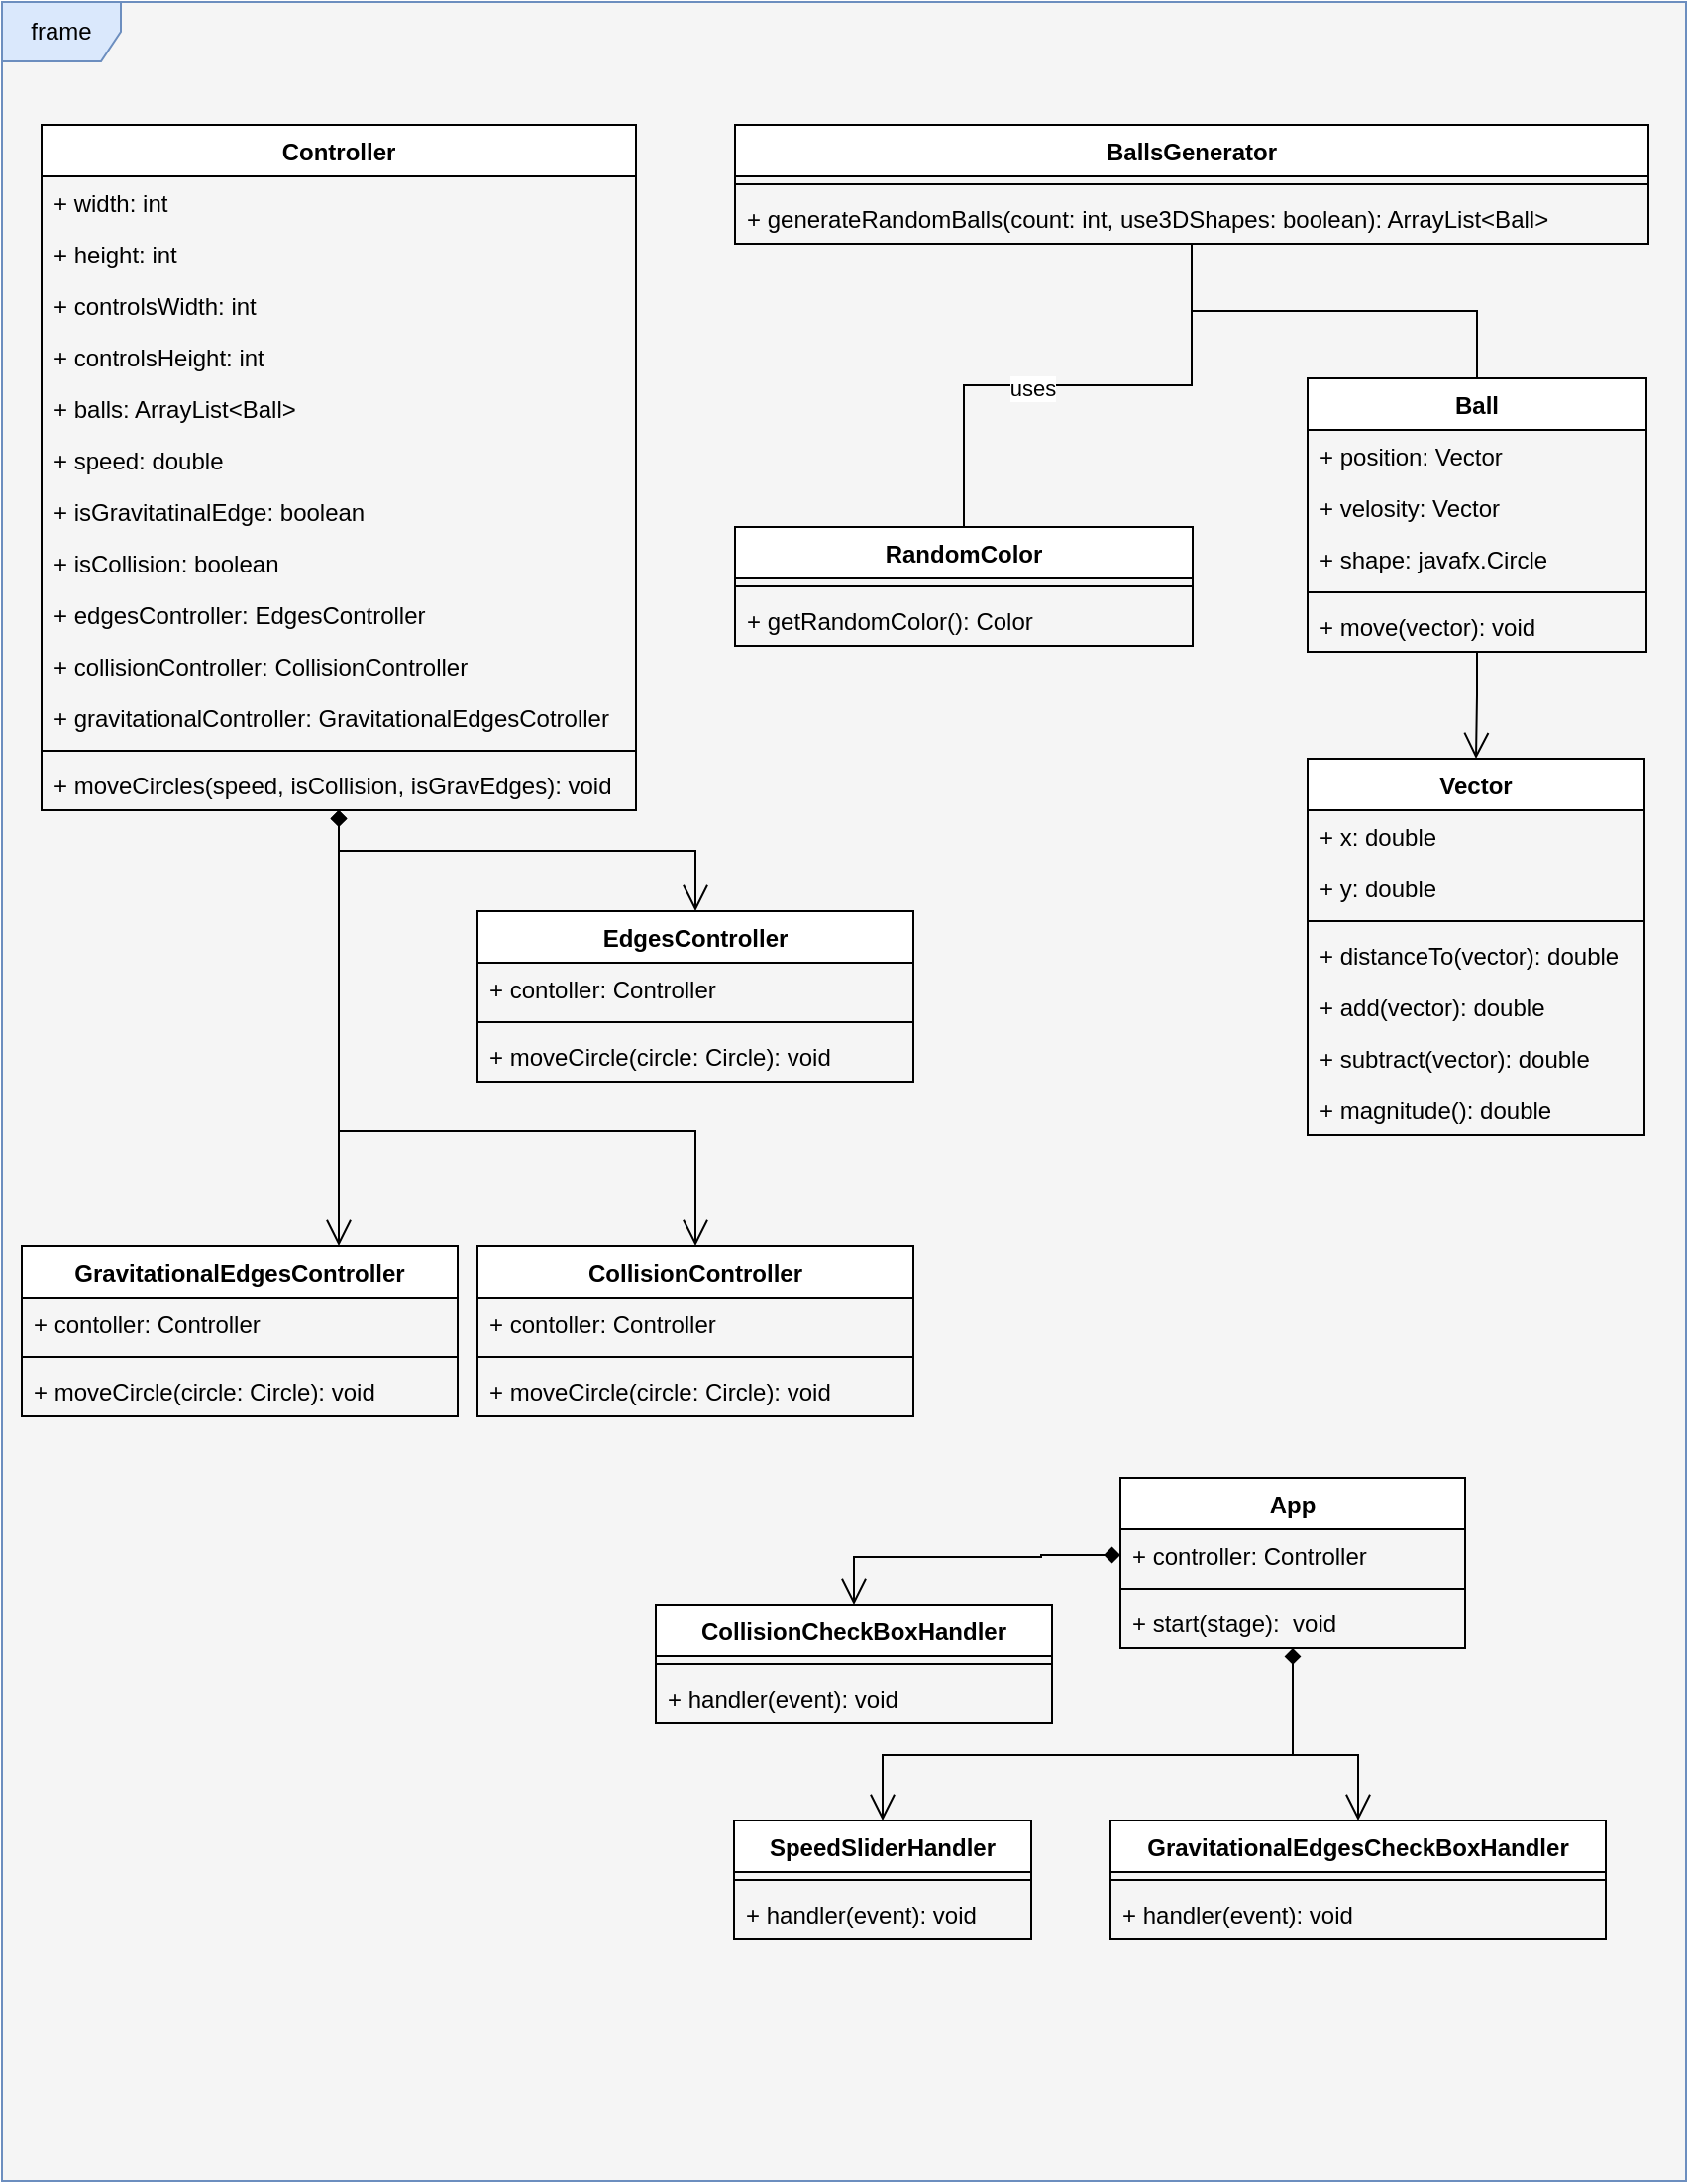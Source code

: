 <mxfile version="17.4.2" type="device"><diagram name="Page-1" id="c4acf3e9-155e-7222-9cf6-157b1a14988f"><mxGraphModel dx="454" dy="1334" grid="1" gridSize="10" guides="1" tooltips="1" connect="1" arrows="1" fold="1" page="1" pageScale="1" pageWidth="850" pageHeight="1100" background="none" math="0" shadow="0"><root><mxCell id="0"/><mxCell id="1" parent="0"/><mxCell id="MkkHbIbtZPsyX0jsNimQ-1" value="frame" style="shape=umlFrame;whiteSpace=wrap;html=1;fillColor=#dae8fc;strokeColor=#6c8ebf;gradientColor=none;swimlaneFillColor=#F5F5F5;" vertex="1" parent="1"><mxGeometry x="850" width="850" height="1100" as="geometry"/></mxCell><mxCell id="DdgkNgBErphizZi1HNVz-127" style="edgeStyle=orthogonalEdgeStyle;rounded=0;orthogonalLoop=1;jettySize=auto;html=1;startArrow=diamond;startFill=1;endArrow=open;endFill=0;startSize=6;endSize=11;" parent="1" source="DdgkNgBErphizZi1HNVz-15" target="DdgkNgBErphizZi1HNVz-35" edge="1"><mxGeometry relative="1" as="geometry"/></mxCell><mxCell id="DdgkNgBErphizZi1HNVz-128" style="edgeStyle=orthogonalEdgeStyle;rounded=0;orthogonalLoop=1;jettySize=auto;html=1;startArrow=diamond;startFill=1;endArrow=open;endFill=0;startSize=6;endSize=11;" parent="1" source="DdgkNgBErphizZi1HNVz-15" target="DdgkNgBErphizZi1HNVz-39" edge="1"><mxGeometry relative="1" as="geometry"><Array as="points"><mxPoint x="1013" y="360"/><mxPoint x="970" y="360"/></Array></mxGeometry></mxCell><mxCell id="DdgkNgBErphizZi1HNVz-130" style="edgeStyle=orthogonalEdgeStyle;rounded=0;orthogonalLoop=1;jettySize=auto;html=1;startArrow=diamond;startFill=1;endArrow=open;endFill=0;startSize=6;endSize=11;" parent="1" source="DdgkNgBErphizZi1HNVz-15" target="DdgkNgBErphizZi1HNVz-43" edge="1"><mxGeometry relative="1" as="geometry"><Array as="points"><mxPoint x="1020" y="570"/><mxPoint x="1200" y="570"/></Array></mxGeometry></mxCell><mxCell id="DdgkNgBErphizZi1HNVz-15" value="Controller" style="swimlane;fontStyle=1;align=center;verticalAlign=top;childLayout=stackLayout;horizontal=1;startSize=26;horizontalStack=0;resizeParent=1;resizeParentMax=0;resizeLast=0;collapsible=1;marginBottom=0;shadow=0;" parent="1" vertex="1"><mxGeometry x="870" y="62" width="300" height="346" as="geometry"/></mxCell><mxCell id="DdgkNgBErphizZi1HNVz-16" value="+ width: int" style="text;strokeColor=none;fillColor=none;align=left;verticalAlign=top;spacingLeft=4;spacingRight=4;overflow=hidden;rotatable=0;points=[[0,0.5],[1,0.5]];portConstraint=eastwest;shadow=0;" parent="DdgkNgBErphizZi1HNVz-15" vertex="1"><mxGeometry y="26" width="300" height="26" as="geometry"/></mxCell><mxCell id="DdgkNgBErphizZi1HNVz-55" value="+ height: int" style="text;strokeColor=none;fillColor=none;align=left;verticalAlign=top;spacingLeft=4;spacingRight=4;overflow=hidden;rotatable=0;points=[[0,0.5],[1,0.5]];portConstraint=eastwest;shadow=0;" parent="DdgkNgBErphizZi1HNVz-15" vertex="1"><mxGeometry y="52" width="300" height="26" as="geometry"/></mxCell><mxCell id="DdgkNgBErphizZi1HNVz-56" value="+ controlsWidth: int" style="text;strokeColor=none;fillColor=none;align=left;verticalAlign=top;spacingLeft=4;spacingRight=4;overflow=hidden;rotatable=0;points=[[0,0.5],[1,0.5]];portConstraint=eastwest;shadow=0;" parent="DdgkNgBErphizZi1HNVz-15" vertex="1"><mxGeometry y="78" width="300" height="26" as="geometry"/></mxCell><mxCell id="DdgkNgBErphizZi1HNVz-57" value="+ controlsHeight: int" style="text;strokeColor=none;fillColor=none;align=left;verticalAlign=top;spacingLeft=4;spacingRight=4;overflow=hidden;rotatable=0;points=[[0,0.5],[1,0.5]];portConstraint=eastwest;shadow=0;" parent="DdgkNgBErphizZi1HNVz-15" vertex="1"><mxGeometry y="104" width="300" height="26" as="geometry"/></mxCell><mxCell id="DdgkNgBErphizZi1HNVz-58" value="+ balls: ArrayList&lt;Ball&gt;" style="text;strokeColor=none;fillColor=none;align=left;verticalAlign=top;spacingLeft=4;spacingRight=4;overflow=hidden;rotatable=0;points=[[0,0.5],[1,0.5]];portConstraint=eastwest;shadow=0;" parent="DdgkNgBErphizZi1HNVz-15" vertex="1"><mxGeometry y="130" width="300" height="26" as="geometry"/></mxCell><mxCell id="DdgkNgBErphizZi1HNVz-20" value="+ speed: double" style="text;strokeColor=none;fillColor=none;align=left;verticalAlign=top;spacingLeft=4;spacingRight=4;overflow=hidden;rotatable=0;points=[[0,0.5],[1,0.5]];portConstraint=eastwest;shadow=0;" parent="DdgkNgBErphizZi1HNVz-15" vertex="1"><mxGeometry y="156" width="300" height="26" as="geometry"/></mxCell><mxCell id="DdgkNgBErphizZi1HNVz-51" value="+ isGravitatinalEdge: boolean" style="text;strokeColor=none;fillColor=none;align=left;verticalAlign=top;spacingLeft=4;spacingRight=4;overflow=hidden;rotatable=0;points=[[0,0.5],[1,0.5]];portConstraint=eastwest;shadow=0;" parent="DdgkNgBErphizZi1HNVz-15" vertex="1"><mxGeometry y="182" width="300" height="26" as="geometry"/></mxCell><mxCell id="DdgkNgBErphizZi1HNVz-49" value="+ isCollision: boolean" style="text;strokeColor=none;fillColor=none;align=left;verticalAlign=top;spacingLeft=4;spacingRight=4;overflow=hidden;rotatable=0;points=[[0,0.5],[1,0.5]];portConstraint=eastwest;shadow=0;" parent="DdgkNgBErphizZi1HNVz-15" vertex="1"><mxGeometry y="208" width="300" height="26" as="geometry"/></mxCell><mxCell id="DdgkNgBErphizZi1HNVz-76" value="+ edgesController: EdgesController" style="text;strokeColor=none;fillColor=none;align=left;verticalAlign=top;spacingLeft=4;spacingRight=4;overflow=hidden;rotatable=0;points=[[0,0.5],[1,0.5]];portConstraint=eastwest;shadow=0;" parent="DdgkNgBErphizZi1HNVz-15" vertex="1"><mxGeometry y="234" width="300" height="26" as="geometry"/></mxCell><mxCell id="DdgkNgBErphizZi1HNVz-78" value="+ collisionController: CollisionController" style="text;strokeColor=none;fillColor=none;align=left;verticalAlign=top;spacingLeft=4;spacingRight=4;overflow=hidden;rotatable=0;points=[[0,0.5],[1,0.5]];portConstraint=eastwest;shadow=0;" parent="DdgkNgBErphizZi1HNVz-15" vertex="1"><mxGeometry y="260" width="300" height="26" as="geometry"/></mxCell><mxCell id="DdgkNgBErphizZi1HNVz-77" value="+ gravitationalController: GravitationalEdgesCotroller" style="text;strokeColor=none;fillColor=none;align=left;verticalAlign=top;spacingLeft=4;spacingRight=4;overflow=hidden;rotatable=0;points=[[0,0.5],[1,0.5]];portConstraint=eastwest;shadow=0;" parent="DdgkNgBErphizZi1HNVz-15" vertex="1"><mxGeometry y="286" width="300" height="26" as="geometry"/></mxCell><mxCell id="DdgkNgBErphizZi1HNVz-17" value="" style="line;strokeWidth=1;fillColor=none;align=left;verticalAlign=middle;spacingTop=-1;spacingLeft=3;spacingRight=3;rotatable=0;labelPosition=right;points=[];portConstraint=eastwest;shadow=0;" parent="DdgkNgBErphizZi1HNVz-15" vertex="1"><mxGeometry y="312" width="300" height="8" as="geometry"/></mxCell><mxCell id="DdgkNgBErphizZi1HNVz-18" value="+ moveCircles(speed, isCollision, isGravEdges): void" style="text;strokeColor=none;fillColor=none;align=left;verticalAlign=top;spacingLeft=4;spacingRight=4;overflow=hidden;rotatable=0;points=[[0,0.5],[1,0.5]];portConstraint=eastwest;shadow=0;" parent="DdgkNgBErphizZi1HNVz-15" vertex="1"><mxGeometry y="320" width="300" height="26" as="geometry"/></mxCell><mxCell id="DdgkNgBErphizZi1HNVz-114" style="edgeStyle=orthogonalEdgeStyle;rounded=0;orthogonalLoop=1;jettySize=auto;html=1;startArrow=diamond;startFill=1;endArrow=open;endFill=0;startSize=6;endSize=11;entryX=0.5;entryY=0;entryDx=0;entryDy=0;" parent="1" source="DdgkNgBErphizZi1HNVz-19" target="DdgkNgBErphizZi1HNVz-111" edge="1"><mxGeometry relative="1" as="geometry"><Array as="points"><mxPoint x="1501.5" y="885"/><mxPoint x="1294.5" y="885"/></Array></mxGeometry></mxCell><mxCell id="DdgkNgBErphizZi1HNVz-115" style="edgeStyle=orthogonalEdgeStyle;rounded=0;orthogonalLoop=1;jettySize=auto;html=1;startArrow=none;startFill=0;endArrow=open;endFill=0;startSize=6;endSize=11;" parent="1" source="DdgkNgBErphizZi1HNVz-19" target="DdgkNgBErphizZi1HNVz-108" edge="1"><mxGeometry relative="1" as="geometry"><Array as="points"><mxPoint x="1501.5" y="885"/><mxPoint x="1534.5" y="885"/></Array></mxGeometry></mxCell><mxCell id="DdgkNgBErphizZi1HNVz-19" value="App" style="swimlane;fontStyle=1;align=center;verticalAlign=top;childLayout=stackLayout;horizontal=1;startSize=26;horizontalStack=0;resizeParent=1;resizeParentMax=0;resizeLast=0;collapsible=1;marginBottom=0;shadow=0;" parent="1" vertex="1"><mxGeometry x="1414.5" y="745" width="174" height="86" as="geometry"/></mxCell><mxCell id="DdgkNgBErphizZi1HNVz-52" value="+ controller: Controller" style="text;strokeColor=none;fillColor=none;align=left;verticalAlign=top;spacingLeft=4;spacingRight=4;overflow=hidden;rotatable=0;points=[[0,0.5],[1,0.5]];portConstraint=eastwest;shadow=0;" parent="DdgkNgBErphizZi1HNVz-19" vertex="1"><mxGeometry y="26" width="174" height="26" as="geometry"/></mxCell><mxCell id="DdgkNgBErphizZi1HNVz-21" value="" style="line;strokeWidth=1;fillColor=none;align=left;verticalAlign=middle;spacingTop=-1;spacingLeft=3;spacingRight=3;rotatable=0;labelPosition=right;points=[];portConstraint=eastwest;shadow=0;" parent="DdgkNgBErphizZi1HNVz-19" vertex="1"><mxGeometry y="52" width="174" height="8" as="geometry"/></mxCell><mxCell id="DdgkNgBErphizZi1HNVz-22" value="+ start(stage):  void" style="text;strokeColor=none;fillColor=none;align=left;verticalAlign=top;spacingLeft=4;spacingRight=4;overflow=hidden;rotatable=0;points=[[0,0.5],[1,0.5]];portConstraint=eastwest;shadow=0;" parent="DdgkNgBErphizZi1HNVz-19" vertex="1"><mxGeometry y="60" width="174" height="26" as="geometry"/></mxCell><mxCell id="DdgkNgBErphizZi1HNVz-131" style="edgeStyle=orthogonalEdgeStyle;rounded=0;orthogonalLoop=1;jettySize=auto;html=1;entryX=0.5;entryY=0;entryDx=0;entryDy=0;startArrow=none;startFill=0;endArrow=none;endFill=0;startSize=6;endSize=11;" parent="1" source="DdgkNgBErphizZi1HNVz-27" target="DdgkNgBErphizZi1HNVz-31" edge="1"><mxGeometry relative="1" as="geometry"/></mxCell><mxCell id="DdgkNgBErphizZi1HNVz-132" value="uses" style="edgeLabel;html=1;align=center;verticalAlign=middle;resizable=0;points=[];" parent="DdgkNgBErphizZi1HNVz-131" vertex="1" connectable="0"><mxGeometry x="0.178" y="1" relative="1" as="geometry"><mxPoint as="offset"/></mxGeometry></mxCell><mxCell id="DdgkNgBErphizZi1HNVz-133" style="edgeStyle=orthogonalEdgeStyle;rounded=0;orthogonalLoop=1;jettySize=auto;html=1;startArrow=none;startFill=0;endArrow=none;endFill=0;startSize=6;endSize=11;" parent="1" source="DdgkNgBErphizZi1HNVz-27" target="DdgkNgBErphizZi1HNVz-59" edge="1"><mxGeometry relative="1" as="geometry"/></mxCell><mxCell id="DdgkNgBErphizZi1HNVz-27" value="BallsGenerator" style="swimlane;fontStyle=1;align=center;verticalAlign=top;childLayout=stackLayout;horizontal=1;startSize=26;horizontalStack=0;resizeParent=1;resizeParentMax=0;resizeLast=0;collapsible=1;marginBottom=0;shadow=0;" parent="1" vertex="1"><mxGeometry x="1220" y="62" width="461" height="60" as="geometry"/></mxCell><mxCell id="DdgkNgBErphizZi1HNVz-29" value="" style="line;strokeWidth=1;fillColor=none;align=left;verticalAlign=middle;spacingTop=-1;spacingLeft=3;spacingRight=3;rotatable=0;labelPosition=right;points=[];portConstraint=eastwest;shadow=0;" parent="DdgkNgBErphizZi1HNVz-27" vertex="1"><mxGeometry y="26" width="461" height="8" as="geometry"/></mxCell><mxCell id="DdgkNgBErphizZi1HNVz-30" value="+ generateRandomBalls(count: int, use3DShapes: boolean): ArrayList&lt;Ball&gt;" style="text;strokeColor=none;fillColor=none;align=left;verticalAlign=top;spacingLeft=4;spacingRight=4;overflow=hidden;rotatable=0;points=[[0,0.5],[1,0.5]];portConstraint=eastwest;shadow=0;" parent="DdgkNgBErphizZi1HNVz-27" vertex="1"><mxGeometry y="34" width="461" height="26" as="geometry"/></mxCell><mxCell id="DdgkNgBErphizZi1HNVz-31" value="RandomColor" style="swimlane;fontStyle=1;align=center;verticalAlign=top;childLayout=stackLayout;horizontal=1;startSize=26;horizontalStack=0;resizeParent=1;resizeParentMax=0;resizeLast=0;collapsible=1;marginBottom=0;shadow=0;" parent="1" vertex="1"><mxGeometry x="1220" y="265" width="231" height="60" as="geometry"/></mxCell><mxCell id="DdgkNgBErphizZi1HNVz-33" value="" style="line;strokeWidth=1;fillColor=none;align=left;verticalAlign=middle;spacingTop=-1;spacingLeft=3;spacingRight=3;rotatable=0;labelPosition=right;points=[];portConstraint=eastwest;shadow=0;" parent="DdgkNgBErphizZi1HNVz-31" vertex="1"><mxGeometry y="26" width="231" height="8" as="geometry"/></mxCell><mxCell id="DdgkNgBErphizZi1HNVz-34" value="+ getRandomColor(): Color" style="text;strokeColor=none;fillColor=none;align=left;verticalAlign=top;spacingLeft=4;spacingRight=4;overflow=hidden;rotatable=0;points=[[0,0.5],[1,0.5]];portConstraint=eastwest;shadow=0;" parent="DdgkNgBErphizZi1HNVz-31" vertex="1"><mxGeometry y="34" width="231" height="26" as="geometry"/></mxCell><mxCell id="DdgkNgBErphizZi1HNVz-35" value="EdgesController" style="swimlane;fontStyle=1;align=center;verticalAlign=top;childLayout=stackLayout;horizontal=1;startSize=26;horizontalStack=0;resizeParent=1;resizeParentMax=0;resizeLast=0;collapsible=1;marginBottom=0;shadow=0;" parent="1" vertex="1"><mxGeometry x="1090" y="459" width="220" height="86" as="geometry"/></mxCell><mxCell id="DdgkNgBErphizZi1HNVz-70" value="+ contoller: Controller" style="text;strokeColor=none;fillColor=none;align=left;verticalAlign=top;spacingLeft=4;spacingRight=4;overflow=hidden;rotatable=0;points=[[0,0.5],[1,0.5]];portConstraint=eastwest;shadow=0;" parent="DdgkNgBErphizZi1HNVz-35" vertex="1"><mxGeometry y="26" width="220" height="26" as="geometry"/></mxCell><mxCell id="DdgkNgBErphizZi1HNVz-37" value="" style="line;strokeWidth=1;fillColor=none;align=left;verticalAlign=middle;spacingTop=-1;spacingLeft=3;spacingRight=3;rotatable=0;labelPosition=right;points=[];portConstraint=eastwest;shadow=0;" parent="DdgkNgBErphizZi1HNVz-35" vertex="1"><mxGeometry y="52" width="220" height="8" as="geometry"/></mxCell><mxCell id="DdgkNgBErphizZi1HNVz-38" value="+ moveCircle(circle: Circle): void" style="text;strokeColor=none;fillColor=none;align=left;verticalAlign=top;spacingLeft=4;spacingRight=4;overflow=hidden;rotatable=0;points=[[0,0.5],[1,0.5]];portConstraint=eastwest;shadow=0;" parent="DdgkNgBErphizZi1HNVz-35" vertex="1"><mxGeometry y="60" width="220" height="26" as="geometry"/></mxCell><mxCell id="DdgkNgBErphizZi1HNVz-39" value="GravitationalEdgesController" style="swimlane;fontStyle=1;align=center;verticalAlign=top;childLayout=stackLayout;horizontal=1;startSize=26;horizontalStack=0;resizeParent=1;resizeParentMax=0;resizeLast=0;collapsible=1;marginBottom=0;shadow=0;" parent="1" vertex="1"><mxGeometry x="860" y="628" width="220" height="86" as="geometry"/></mxCell><mxCell id="DdgkNgBErphizZi1HNVz-69" value="+ contoller: Controller" style="text;strokeColor=none;fillColor=none;align=left;verticalAlign=top;spacingLeft=4;spacingRight=4;overflow=hidden;rotatable=0;points=[[0,0.5],[1,0.5]];portConstraint=eastwest;shadow=0;" parent="DdgkNgBErphizZi1HNVz-39" vertex="1"><mxGeometry y="26" width="220" height="26" as="geometry"/></mxCell><mxCell id="DdgkNgBErphizZi1HNVz-41" value="" style="line;strokeWidth=1;fillColor=none;align=left;verticalAlign=middle;spacingTop=-1;spacingLeft=3;spacingRight=3;rotatable=0;labelPosition=right;points=[];portConstraint=eastwest;shadow=0;" parent="DdgkNgBErphizZi1HNVz-39" vertex="1"><mxGeometry y="52" width="220" height="8" as="geometry"/></mxCell><mxCell id="DdgkNgBErphizZi1HNVz-54" value="+ moveCircle(circle: Circle): void" style="text;strokeColor=none;fillColor=none;align=left;verticalAlign=top;spacingLeft=4;spacingRight=4;overflow=hidden;rotatable=0;points=[[0,0.5],[1,0.5]];portConstraint=eastwest;shadow=0;" parent="DdgkNgBErphizZi1HNVz-39" vertex="1"><mxGeometry y="60" width="220" height="26" as="geometry"/></mxCell><mxCell id="DdgkNgBErphizZi1HNVz-43" value="CollisionController" style="swimlane;fontStyle=1;align=center;verticalAlign=top;childLayout=stackLayout;horizontal=1;startSize=26;horizontalStack=0;resizeParent=1;resizeParentMax=0;resizeLast=0;collapsible=1;marginBottom=0;shadow=0;" parent="1" vertex="1"><mxGeometry x="1090" y="628" width="220" height="86" as="geometry"/></mxCell><mxCell id="DdgkNgBErphizZi1HNVz-68" value="+ contoller: Controller" style="text;strokeColor=none;fillColor=none;align=left;verticalAlign=top;spacingLeft=4;spacingRight=4;overflow=hidden;rotatable=0;points=[[0,0.5],[1,0.5]];portConstraint=eastwest;shadow=0;" parent="DdgkNgBErphizZi1HNVz-43" vertex="1"><mxGeometry y="26" width="220" height="26" as="geometry"/></mxCell><mxCell id="DdgkNgBErphizZi1HNVz-45" value="" style="line;strokeWidth=1;fillColor=none;align=left;verticalAlign=middle;spacingTop=-1;spacingLeft=3;spacingRight=3;rotatable=0;labelPosition=right;points=[];portConstraint=eastwest;shadow=0;" parent="DdgkNgBErphizZi1HNVz-43" vertex="1"><mxGeometry y="52" width="220" height="8" as="geometry"/></mxCell><mxCell id="DdgkNgBErphizZi1HNVz-53" value="+ moveCircle(circle: Circle): void" style="text;strokeColor=none;fillColor=none;align=left;verticalAlign=top;spacingLeft=4;spacingRight=4;overflow=hidden;rotatable=0;points=[[0,0.5],[1,0.5]];portConstraint=eastwest;shadow=0;" parent="DdgkNgBErphizZi1HNVz-43" vertex="1"><mxGeometry y="60" width="220" height="26" as="geometry"/></mxCell><mxCell id="DdgkNgBErphizZi1HNVz-134" style="edgeStyle=orthogonalEdgeStyle;rounded=0;orthogonalLoop=1;jettySize=auto;html=1;startArrow=none;startFill=0;endArrow=open;endFill=0;startSize=6;endSize=11;" parent="1" source="DdgkNgBErphizZi1HNVz-59" target="DdgkNgBErphizZi1HNVz-90" edge="1"><mxGeometry relative="1" as="geometry"/></mxCell><mxCell id="DdgkNgBErphizZi1HNVz-59" value="Ball" style="swimlane;fontStyle=1;align=center;verticalAlign=top;childLayout=stackLayout;horizontal=1;startSize=26;horizontalStack=0;resizeParent=1;resizeParentMax=0;resizeLast=0;collapsible=1;marginBottom=0;shadow=0;" parent="1" vertex="1"><mxGeometry x="1509" y="190" width="171" height="138" as="geometry"/></mxCell><mxCell id="DdgkNgBErphizZi1HNVz-60" value="+ position: Vector" style="text;strokeColor=none;fillColor=none;align=left;verticalAlign=top;spacingLeft=4;spacingRight=4;overflow=hidden;rotatable=0;points=[[0,0.5],[1,0.5]];portConstraint=eastwest;shadow=0;" parent="DdgkNgBErphizZi1HNVz-59" vertex="1"><mxGeometry y="26" width="171" height="26" as="geometry"/></mxCell><mxCell id="DdgkNgBErphizZi1HNVz-88" value="+ velosity: Vector" style="text;strokeColor=none;fillColor=none;align=left;verticalAlign=top;spacingLeft=4;spacingRight=4;overflow=hidden;rotatable=0;points=[[0,0.5],[1,0.5]];portConstraint=eastwest;shadow=0;" parent="DdgkNgBErphizZi1HNVz-59" vertex="1"><mxGeometry y="52" width="171" height="26" as="geometry"/></mxCell><mxCell id="DdgkNgBErphizZi1HNVz-135" value="+ shape: javafx.Circle" style="text;strokeColor=none;fillColor=none;align=left;verticalAlign=top;spacingLeft=4;spacingRight=4;overflow=hidden;rotatable=0;points=[[0,0.5],[1,0.5]];portConstraint=eastwest;shadow=0;" parent="DdgkNgBErphizZi1HNVz-59" vertex="1"><mxGeometry y="78" width="171" height="26" as="geometry"/></mxCell><mxCell id="DdgkNgBErphizZi1HNVz-61" value="" style="line;strokeWidth=1;fillColor=none;align=left;verticalAlign=middle;spacingTop=-1;spacingLeft=3;spacingRight=3;rotatable=0;labelPosition=right;points=[];portConstraint=eastwest;shadow=0;" parent="DdgkNgBErphizZi1HNVz-59" vertex="1"><mxGeometry y="104" width="171" height="8" as="geometry"/></mxCell><mxCell id="DdgkNgBErphizZi1HNVz-62" value="+ move(vector): void" style="text;strokeColor=none;fillColor=none;align=left;verticalAlign=top;spacingLeft=4;spacingRight=4;overflow=hidden;rotatable=0;points=[[0,0.5],[1,0.5]];portConstraint=eastwest;shadow=0;" parent="DdgkNgBErphizZi1HNVz-59" vertex="1"><mxGeometry y="112" width="171" height="26" as="geometry"/></mxCell><mxCell id="DdgkNgBErphizZi1HNVz-90" value="Vector" style="swimlane;fontStyle=1;align=center;verticalAlign=top;childLayout=stackLayout;horizontal=1;startSize=26;horizontalStack=0;resizeParent=1;resizeParentMax=0;resizeLast=0;collapsible=1;marginBottom=0;shadow=0;" parent="1" vertex="1"><mxGeometry x="1509" y="382" width="170" height="190" as="geometry"/></mxCell><mxCell id="DdgkNgBErphizZi1HNVz-91" value="+ x: double" style="text;strokeColor=none;fillColor=none;align=left;verticalAlign=top;spacingLeft=4;spacingRight=4;overflow=hidden;rotatable=0;points=[[0,0.5],[1,0.5]];portConstraint=eastwest;shadow=0;" parent="DdgkNgBErphizZi1HNVz-90" vertex="1"><mxGeometry y="26" width="170" height="26" as="geometry"/></mxCell><mxCell id="DdgkNgBErphizZi1HNVz-92" value="+ y: double" style="text;strokeColor=none;fillColor=none;align=left;verticalAlign=top;spacingLeft=4;spacingRight=4;overflow=hidden;rotatable=0;points=[[0,0.5],[1,0.5]];portConstraint=eastwest;shadow=0;" parent="DdgkNgBErphizZi1HNVz-90" vertex="1"><mxGeometry y="52" width="170" height="26" as="geometry"/></mxCell><mxCell id="DdgkNgBErphizZi1HNVz-93" value="" style="line;strokeWidth=1;fillColor=none;align=left;verticalAlign=middle;spacingTop=-1;spacingLeft=3;spacingRight=3;rotatable=0;labelPosition=right;points=[];portConstraint=eastwest;shadow=0;" parent="DdgkNgBErphizZi1HNVz-90" vertex="1"><mxGeometry y="78" width="170" height="8" as="geometry"/></mxCell><mxCell id="DdgkNgBErphizZi1HNVz-94" value="+ distanceTo(vector): double" style="text;strokeColor=none;fillColor=none;align=left;verticalAlign=top;spacingLeft=4;spacingRight=4;overflow=hidden;rotatable=0;points=[[0,0.5],[1,0.5]];portConstraint=eastwest;shadow=0;" parent="DdgkNgBErphizZi1HNVz-90" vertex="1"><mxGeometry y="86" width="170" height="26" as="geometry"/></mxCell><mxCell id="DdgkNgBErphizZi1HNVz-102" value="+ add(vector): double" style="text;strokeColor=none;fillColor=none;align=left;verticalAlign=top;spacingLeft=4;spacingRight=4;overflow=hidden;rotatable=0;points=[[0,0.5],[1,0.5]];portConstraint=eastwest;shadow=0;" parent="DdgkNgBErphizZi1HNVz-90" vertex="1"><mxGeometry y="112" width="170" height="26" as="geometry"/></mxCell><mxCell id="DdgkNgBErphizZi1HNVz-101" value="+ subtract(vector): double" style="text;strokeColor=none;fillColor=none;align=left;verticalAlign=top;spacingLeft=4;spacingRight=4;overflow=hidden;rotatable=0;points=[[0,0.5],[1,0.5]];portConstraint=eastwest;shadow=0;" parent="DdgkNgBErphizZi1HNVz-90" vertex="1"><mxGeometry y="138" width="170" height="26" as="geometry"/></mxCell><mxCell id="DdgkNgBErphizZi1HNVz-100" value="+ magnitude(): double" style="text;strokeColor=none;fillColor=none;align=left;verticalAlign=top;spacingLeft=4;spacingRight=4;overflow=hidden;rotatable=0;points=[[0,0.5],[1,0.5]];portConstraint=eastwest;shadow=0;" parent="DdgkNgBErphizZi1HNVz-90" vertex="1"><mxGeometry y="164" width="170" height="26" as="geometry"/></mxCell><mxCell id="DdgkNgBErphizZi1HNVz-103" value="CollisionCheckBoxHandler" style="swimlane;fontStyle=1;align=center;verticalAlign=top;childLayout=stackLayout;horizontal=1;startSize=26;horizontalStack=0;resizeParent=1;resizeParentMax=0;resizeLast=0;collapsible=1;marginBottom=0;shadow=0;" parent="1" vertex="1"><mxGeometry x="1180" y="809" width="200" height="60" as="geometry"/></mxCell><mxCell id="DdgkNgBErphizZi1HNVz-106" value="" style="line;strokeWidth=1;fillColor=none;align=left;verticalAlign=middle;spacingTop=-1;spacingLeft=3;spacingRight=3;rotatable=0;labelPosition=right;points=[];portConstraint=eastwest;shadow=0;" parent="DdgkNgBErphizZi1HNVz-103" vertex="1"><mxGeometry y="26" width="200" height="8" as="geometry"/></mxCell><mxCell id="DdgkNgBErphizZi1HNVz-107" value="+ handler(event): void" style="text;strokeColor=none;fillColor=none;align=left;verticalAlign=top;spacingLeft=4;spacingRight=4;overflow=hidden;rotatable=0;points=[[0,0.5],[1,0.5]];portConstraint=eastwest;shadow=0;" parent="DdgkNgBErphizZi1HNVz-103" vertex="1"><mxGeometry y="34" width="200" height="26" as="geometry"/></mxCell><mxCell id="DdgkNgBErphizZi1HNVz-108" value="GravitationalEdgesCheckBoxHandler" style="swimlane;fontStyle=1;align=center;verticalAlign=top;childLayout=stackLayout;horizontal=1;startSize=26;horizontalStack=0;resizeParent=1;resizeParentMax=0;resizeLast=0;collapsible=1;marginBottom=0;shadow=0;" parent="1" vertex="1"><mxGeometry x="1409.5" y="918" width="250" height="60" as="geometry"/></mxCell><mxCell id="DdgkNgBErphizZi1HNVz-109" value="" style="line;strokeWidth=1;fillColor=none;align=left;verticalAlign=middle;spacingTop=-1;spacingLeft=3;spacingRight=3;rotatable=0;labelPosition=right;points=[];portConstraint=eastwest;shadow=0;" parent="DdgkNgBErphizZi1HNVz-108" vertex="1"><mxGeometry y="26" width="250" height="8" as="geometry"/></mxCell><mxCell id="DdgkNgBErphizZi1HNVz-110" value="+ handler(event): void" style="text;strokeColor=none;fillColor=none;align=left;verticalAlign=top;spacingLeft=4;spacingRight=4;overflow=hidden;rotatable=0;points=[[0,0.5],[1,0.5]];portConstraint=eastwest;shadow=0;" parent="DdgkNgBErphizZi1HNVz-108" vertex="1"><mxGeometry y="34" width="250" height="26" as="geometry"/></mxCell><mxCell id="DdgkNgBErphizZi1HNVz-111" value="SpeedSliderHandler" style="swimlane;fontStyle=1;align=center;verticalAlign=top;childLayout=stackLayout;horizontal=1;startSize=26;horizontalStack=0;resizeParent=1;resizeParentMax=0;resizeLast=0;collapsible=1;marginBottom=0;shadow=0;" parent="1" vertex="1"><mxGeometry x="1219.5" y="918" width="150" height="60" as="geometry"/></mxCell><mxCell id="DdgkNgBErphizZi1HNVz-112" value="" style="line;strokeWidth=1;fillColor=none;align=left;verticalAlign=middle;spacingTop=-1;spacingLeft=3;spacingRight=3;rotatable=0;labelPosition=right;points=[];portConstraint=eastwest;shadow=0;" parent="DdgkNgBErphizZi1HNVz-111" vertex="1"><mxGeometry y="26" width="150" height="8" as="geometry"/></mxCell><mxCell id="DdgkNgBErphizZi1HNVz-113" value="+ handler(event): void" style="text;strokeColor=none;fillColor=none;align=left;verticalAlign=top;spacingLeft=4;spacingRight=4;overflow=hidden;rotatable=0;points=[[0,0.5],[1,0.5]];portConstraint=eastwest;shadow=0;" parent="DdgkNgBErphizZi1HNVz-111" vertex="1"><mxGeometry y="34" width="150" height="26" as="geometry"/></mxCell><mxCell id="DdgkNgBErphizZi1HNVz-119" style="edgeStyle=orthogonalEdgeStyle;rounded=0;orthogonalLoop=1;jettySize=auto;html=1;entryX=0.5;entryY=0;entryDx=0;entryDy=0;startArrow=diamond;startFill=1;endArrow=open;endFill=0;startSize=6;endSize=11;exitX=0;exitY=0.5;exitDx=0;exitDy=0;" parent="1" source="DdgkNgBErphizZi1HNVz-52" target="DdgkNgBErphizZi1HNVz-103" edge="1"><mxGeometry relative="1" as="geometry"><mxPoint x="1174.5" y="895" as="sourcePoint"/><Array as="points"><mxPoint x="1374.5" y="784"/><mxPoint x="1054.5" y="785"/></Array></mxGeometry></mxCell></root></mxGraphModel></diagram></mxfile>